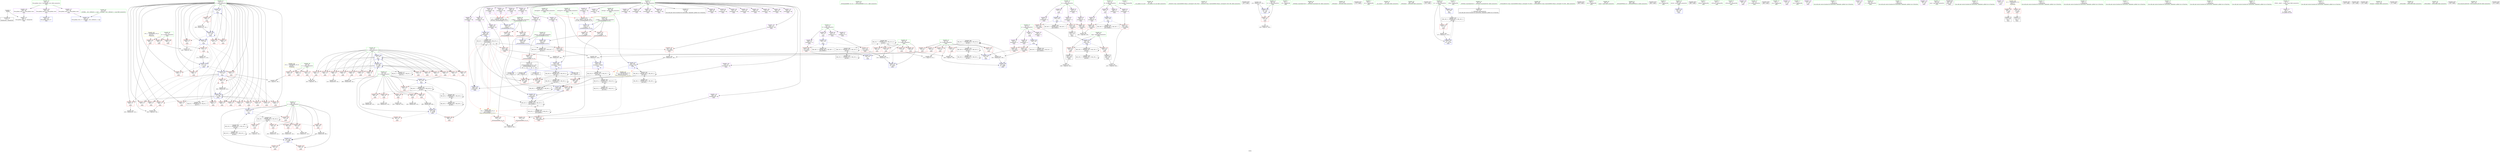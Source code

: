 digraph "SVFG" {
	label="SVFG";

	Node0x558df38ab210 [shape=record,color=grey,label="{NodeID: 0\nNullPtr}"];
	Node0x558df38ab210 -> Node0x558df38baa80[style=solid];
	Node0x558df38ab210 -> Node0x558df38be040[style=solid];
	Node0x558df38f3440 [shape=record,color=yellow,style=double,label="{NodeID: 443\n12V_1 = ENCHI(MR_12V_0)\npts\{80 \}\nFun[main]}"];
	Node0x558df38f3440 -> Node0x558df38c0f70[style=dashed];
	Node0x558df38f3440 -> Node0x558df38c1040[style=dashed];
	Node0x558df38f3440 -> Node0x558df38c1110[style=dashed];
	Node0x558df38ce1d0 [shape=record,color=grey,label="{NodeID: 360\n186 = cmp(184, 185, )\n}"];
	Node0x558df38bc510 [shape=record,color=red,label="{NodeID: 194\n243\<--97\n\<--y\nmain\n}"];
	Node0x558df38bc510 -> Node0x558df38cd8d0[style=solid];
	Node0x558df38b96e0 [shape=record,color=purple,label="{NodeID: 111\n296\<--20\narrayidx67\<--dp\nmain\n}"];
	Node0x558df38b96e0 -> Node0x558df38c71f0[style=solid];
	Node0x558df389adc0 [shape=record,color=green,label="{NodeID: 28\n39\<--43\nllvm.global_ctors\<--llvm.global_ctors_field_insensitive\nGlob }"];
	Node0x558df389adc0 -> Node0x558df38bebf0[style=solid];
	Node0x558df389adc0 -> Node0x558df38becf0[style=solid];
	Node0x558df389adc0 -> Node0x558df38bedf0[style=solid];
	Node0x558df38bdbd0 [shape=record,color=red,label="{NodeID: 222\n428\<--418\n\<--__b.addr\n_ZSt3maxIxERKT_S2_S2_\n}"];
	Node0x558df38bdbd0 -> Node0x558df38c7bb0[style=solid];
	Node0x558df38bf710 [shape=record,color=red,label="{NodeID: 139\n184\<--71\n\<--i\nmain\n}"];
	Node0x558df38bf710 -> Node0x558df38ce1d0[style=solid];
	Node0x558df38ba110 [shape=record,color=green,label="{NodeID: 56\n213\<--214\n_ZSt3maxIxERKT_S2_S2_\<--_ZSt3maxIxERKT_S2_S2__field_insensitive\n}"];
	Node0x558df390f370 [shape=record,color=black,label="{NodeID: 499\n291 = PHI(411, )\n}"];
	Node0x558df390f370 -> Node0x558df38bd210[style=solid];
	Node0x558df38ec400 [shape=record,color=black,label="{NodeID: 416\nMR_6V_2 = PHI(MR_6V_10, MR_6V_1, )\npts\{72 \}\n}"];
	Node0x558df38ec400 -> Node0x558df38c65c0[style=dashed];
	Node0x558df38cb950 [shape=record,color=grey,label="{NodeID: 333\n329 = Binary(327, 328, )\n}"];
	Node0x558df38cb950 -> Node0x558df38c7460[style=solid];
	Node0x558df38c71f0 [shape=record,color=blue,label="{NodeID: 250\n296\<--292\narrayidx67\<--\nmain\n}"];
	Node0x558df38c71f0 -> Node0x558df38e8800[style=dashed];
	Node0x558df38c0dd0 [shape=record,color=red,label="{NodeID: 167\n185\<--77\n\<--m\nmain\n}"];
	Node0x558df38c0dd0 -> Node0x558df38ce1d0[style=solid];
	Node0x558df38bb9b0 [shape=record,color=purple,label="{NodeID: 84\n223\<--11\narrayidx35\<--A\nmain\n}"];
	Node0x558df38bb9b0 -> Node0x558df38bcd30[style=solid];
	Node0x558df38ade10 [shape=record,color=green,label="{NodeID: 1\n7\<--1\n__dso_handle\<--dummyObj\nGlob }"];
	Node0x558df38ce350 [shape=record,color=grey,label="{NodeID: 361\n275 = cmp(273, 274, )\n}"];
	Node0x558df38bc5e0 [shape=record,color=red,label="{NodeID: 195\n258\<--97\n\<--y\nmain\n}"];
	Node0x558df38bc5e0 -> Node0x558df38ccfd0[style=solid];
	Node0x558df38b97b0 [shape=record,color=purple,label="{NodeID: 112\n318\<--20\narrayidx77\<--dp\nmain\n}"];
	Node0x558df389aec0 [shape=record,color=green,label="{NodeID: 29\n44\<--45\n__cxx_global_var_init\<--__cxx_global_var_init_field_insensitive\n}"];
	Node0x558df38bdca0 [shape=record,color=red,label="{NodeID: 223\n423\<--422\n\<--\n_ZSt3maxIxERKT_S2_S2_\n}"];
	Node0x558df38bdca0 -> Node0x558df38ce7d0[style=solid];
	Node0x558df38bf7e0 [shape=record,color=red,label="{NodeID: 140\n194\<--71\n\<--i\nmain\n}"];
	Node0x558df38ba210 [shape=record,color=green,label="{NodeID: 57\n370\<--371\n_ZStlsISt11char_traitsIcEERSt13basic_ostreamIcT_ES5_PKc\<--_ZStlsISt11char_traitsIcEERSt13basic_ostreamIcT_ES5_PKc_field_insensitive\n}"];
	Node0x558df390f470 [shape=record,color=black,label="{NodeID: 500\n167 = PHI()\n}"];
	Node0x558df38ec900 [shape=record,color=black,label="{NodeID: 417\nMR_8V_2 = PHI(MR_8V_3, MR_8V_1, )\npts\{74 \}\n}"];
	Node0x558df38ec900 -> Node0x558df38c69d0[style=dashed];
	Node0x558df38ec900 -> Node0x558df38ec900[style=dashed];
	Node0x558df38cbad0 [shape=record,color=grey,label="{NodeID: 334\n123 = Binary(122, 124, )\n}"];
	Node0x558df38cbad0 -> Node0x558df38be2e0[style=solid];
	Node0x558df38c72c0 [shape=record,color=blue,label="{NodeID: 251\n97\<--299\ny\<--dec68\nmain\n}"];
	Node0x558df38c72c0 -> Node0x558df38bc850[style=dashed];
	Node0x558df38c72c0 -> Node0x558df38bc920[style=dashed];
	Node0x558df38c72c0 -> Node0x558df38e7900[style=dashed];
	Node0x558df38c0ea0 [shape=record,color=red,label="{NodeID: 168\n381\<--77\n\<--m\nmain\n}"];
	Node0x558df38bba80 [shape=record,color=purple,label="{NodeID: 85\n342\<--11\narrayidx89\<--A\nmain\n}"];
	Node0x558df38bba80 -> Node0x558df38bd620[style=solid];
	Node0x558df38b0330 [shape=record,color=green,label="{NodeID: 2\n23\<--1\n.str\<--dummyObj\nGlob }"];
	Node0x558df38ce4d0 [shape=record,color=grey,label="{NodeID: 362\n192 = cmp(190, 191, )\n}"];
	Node0x558df38bc6b0 [shape=record,color=red,label="{NodeID: 196\n284\<--97\n\<--y\nmain\n}"];
	Node0x558df38bc6b0 -> Node0x558df38cbc50[style=solid];
	Node0x558df38b9880 [shape=record,color=purple,label="{NodeID: 113\n320\<--20\narrayidx78\<--dp\nmain\n|{<s0>16}}"];
	Node0x558df38b9880:s0 -> Node0x558df390fdc0[style=solid,color=red];
	Node0x558df389afc0 [shape=record,color=green,label="{NodeID: 30\n48\<--49\n_ZNSt8ios_base4InitC1Ev\<--_ZNSt8ios_base4InitC1Ev_field_insensitive\n}"];
	Node0x558df38bdd70 [shape=record,color=red,label="{NodeID: 224\n425\<--424\n\<--\n_ZSt3maxIxERKT_S2_S2_\n}"];
	Node0x558df38bdd70 -> Node0x558df38ce7d0[style=solid];
	Node0x558df38bf8b0 [shape=record,color=red,label="{NodeID: 141\n202\<--71\n\<--i\nmain\n}"];
	Node0x558df38bf8b0 -> Node0x558df38cd2d0[style=solid];
	Node0x558df38ba310 [shape=record,color=green,label="{NodeID: 58\n377\<--378\n_ZNSolsEi\<--_ZNSolsEi_field_insensitive\n}"];
	Node0x558df390f540 [shape=record,color=black,label="{NodeID: 501\n170 = PHI()\n}"];
	Node0x558df38cbc50 [shape=record,color=grey,label="{NodeID: 335\n285 = Binary(284, 142, )\n}"];
	Node0x558df38c7390 [shape=record,color=blue,label="{NodeID: 252\n93\<--313\nY\<--add74\nmain\n}"];
	Node0x558df38c7390 -> Node0x558df38e6f00[style=dashed];
	Node0x558df38c0f70 [shape=record,color=red,label="{NodeID: 169\n162\<--79\n\<--n\nmain\n}"];
	Node0x558df38c0f70 -> Node0x558df38cd750[style=solid];
	Node0x558df38bbb50 [shape=record,color=purple,label="{NodeID: 86\n135\<--14\n\<--b\nmain\n}"];
	Node0x558df38bbb50 -> Node0x558df38c6350[style=solid];
	Node0x558df388aa60 [shape=record,color=green,label="{NodeID: 3\n25\<--1\n.str.1\<--dummyObj\nGlob }"];
	Node0x558df38ce650 [shape=record,color=grey,label="{NodeID: 363\n200 = cmp(196, 199, )\n}"];
	Node0x558df38bc780 [shape=record,color=red,label="{NodeID: 197\n298\<--97\n\<--y\nmain\n}"];
	Node0x558df38bc780 -> Node0x558df38cc3d0[style=solid];
	Node0x558df38b9950 [shape=record,color=purple,label="{NodeID: 114\n323\<--20\narrayidx81\<--dp\nmain\n}"];
	Node0x558df389b0c0 [shape=record,color=green,label="{NodeID: 31\n54\<--55\n__cxa_atexit\<--__cxa_atexit_field_insensitive\n}"];
	Node0x558df38bde40 [shape=record,color=blue,label="{NodeID: 225\n454\<--40\nllvm.global_ctors_0\<--\nGlob }"];
	Node0x558df38bf980 [shape=record,color=red,label="{NodeID: 142\n207\<--71\n\<--i\nmain\n}"];
	Node0x558df38ba410 [shape=record,color=green,label="{NodeID: 59\n387\<--388\n_ZNSolsEx\<--_ZNSolsEx_field_insensitive\n}"];
	Node0x558df390f610 [shape=record,color=black,label="{NodeID: 502\n376 = PHI()\n}"];
	Node0x558df38ed300 [shape=record,color=black,label="{NodeID: 419\nMR_16V_3 = PHI(MR_16V_4, MR_16V_2, )\npts\{88 \}\n}"];
	Node0x558df38ed300 -> Node0x558df38c12b0[style=dashed];
	Node0x558df38ed300 -> Node0x558df38c7940[style=dashed];
	Node0x558df38cbdd0 [shape=record,color=grey,label="{NodeID: 336\n322 = Binary(321, 142, )\n}"];
	Node0x558df38c7460 [shape=record,color=blue,label="{NodeID: 253\n103\<--329\nref.tmp79\<--add84\nmain\n|{|<s2>16}}"];
	Node0x558df38c7460 -> Node0x558df38bd550[style=dashed];
	Node0x558df38c7460 -> Node0x558df38e8300[style=dashed];
	Node0x558df38c7460:s2 -> Node0x558df38f2ed0[style=dashed,color=red];
	Node0x558df38c1040 [shape=record,color=red,label="{NodeID: 170\n191\<--79\n\<--n\nmain\n}"];
	Node0x558df38c1040 -> Node0x558df38ce4d0[style=solid];
	Node0x558df38bbc20 [shape=record,color=purple,label="{NodeID: 87\n166\<--14\narrayidx11\<--b\nmain\n}"];
	Node0x558df388b770 [shape=record,color=green,label="{NodeID: 4\n27\<--1\nstdin\<--dummyObj\nGlob }"];
	Node0x558df38ce7d0 [shape=record,color=grey,label="{NodeID: 364\n426 = cmp(423, 425, )\n}"];
	Node0x558df38bc850 [shape=record,color=red,label="{NodeID: 198\n302\<--97\n\<--y\nmain\n}"];
	Node0x558df38b9a20 [shape=record,color=purple,label="{NodeID: 115\n326\<--20\narrayidx83\<--dp\nmain\n}"];
	Node0x558df38b9a20 -> Node0x558df38bd480[style=solid];
	Node0x558df389b1c0 [shape=record,color=green,label="{NodeID: 32\n53\<--59\n_ZNSt8ios_base4InitD1Ev\<--_ZNSt8ios_base4InitD1Ev_field_insensitive\n}"];
	Node0x558df389b1c0 -> Node0x558df38bac80[style=solid];
	Node0x558df38bdf40 [shape=record,color=blue,label="{NodeID: 226\n455\<--41\nllvm.global_ctors_1\<--_GLOBAL__sub_I_delta4d_2_1.cpp\nGlob }"];
	Node0x558df38bfa50 [shape=record,color=red,label="{NodeID: 143\n216\<--71\n\<--i\nmain\n}"];
	Node0x558df38ba510 [shape=record,color=green,label="{NodeID: 60\n390\<--391\n_ZSt4endlIcSt11char_traitsIcEERSt13basic_ostreamIT_T0_ES6_\<--_ZSt4endlIcSt11char_traitsIcEERSt13basic_ostreamIT_T0_ES6__field_insensitive\n}"];
	Node0x558df390f6e0 [shape=record,color=black,label="{NodeID: 503\n380 = PHI()\n}"];
	Node0x558df38ed800 [shape=record,color=black,label="{NodeID: 420\nMR_18V_2 = PHI(MR_18V_3, MR_18V_1, )\npts\{90 \}\n}"];
	Node0x558df38ed800 -> Node0x558df38de600[style=dashed];
	Node0x558df38ed800 -> Node0x558df38ed800[style=dashed];
	Node0x558df38cbf50 [shape=record,color=grey,label="{NodeID: 337\n289 = Binary(287, 288, )\n}"];
	Node0x558df38cbf50 -> Node0x558df38c7120[style=solid];
	Node0x558df38c7530 [shape=record,color=blue,label="{NodeID: 254\n336\<--332\narrayidx87\<--\nmain\n}"];
	Node0x558df38c7530 -> Node0x558df38e8800[style=dashed];
	Node0x558df38c1110 [shape=record,color=red,label="{NodeID: 171\n383\<--79\n\<--n\nmain\n}"];
	Node0x558df38bbcf0 [shape=record,color=purple,label="{NodeID: 88\n236\<--14\narrayidx37\<--b\nmain\n}"];
	Node0x558df38bbcf0 -> Node0x558df38bced0[style=solid];
	Node0x558df388b800 [shape=record,color=green,label="{NodeID: 5\n28\<--1\n.str.2\<--dummyObj\nGlob }"];
	Node0x558df38bc920 [shape=record,color=red,label="{NodeID: 199\n309\<--97\n\<--y\nmain\n}"];
	Node0x558df38be3d0 [shape=record,color=purple,label="{NodeID: 116\n334\<--20\narrayidx86\<--dp\nmain\n}"];
	Node0x558df389b2c0 [shape=record,color=green,label="{NodeID: 33\n66\<--67\nmain\<--main_field_insensitive\n}"];
	Node0x558df38be040 [shape=record,color=blue, style = dotted,label="{NodeID: 227\n456\<--3\nllvm.global_ctors_2\<--dummyVal\nGlob }"];
	Node0x558df38bfb20 [shape=record,color=red,label="{NodeID: 144\n222\<--71\n\<--i\nmain\n}"];
	Node0x558df38ba610 [shape=record,color=green,label="{NodeID: 61\n392\<--393\n_ZNSolsEPFRSoS_E\<--_ZNSolsEPFRSoS_E_field_insensitive\n}"];
	Node0x558df390f7b0 [shape=record,color=black,label="{NodeID: 504\n386 = PHI()\n}"];
	Node0x558df38edd00 [shape=record,color=black,label="{NodeID: 421\nMR_20V_2 = PHI(MR_20V_3, MR_20V_1, )\npts\{92 \}\n}"];
	Node0x558df38edd00 -> Node0x558df38deb00[style=dashed];
	Node0x558df38edd00 -> Node0x558df38edd00[style=dashed];
	Node0x558df38cc0d0 [shape=record,color=grey,label="{NodeID: 338\n313 = Binary(312, 311, )\n}"];
	Node0x558df38cc0d0 -> Node0x558df38c7390[style=solid];
	Node0x558df38c7600 [shape=record,color=blue,label="{NodeID: 255\n95\<--339\nx\<--dec88\nmain\n}"];
	Node0x558df38c7600 -> Node0x558df38c2150[style=dashed];
	Node0x558df38c7600 -> Node0x558df38bc370[style=dashed];
	Node0x558df38c7600 -> Node0x558df38e7400[style=dashed];
	Node0x558df38c11e0 [shape=record,color=red,label="{NodeID: 172\n122\<--85\n\<--tc\nmain\n}"];
	Node0x558df38c11e0 -> Node0x558df38cbad0[style=solid];
	Node0x558df38c11e0 -> Node0x558df38cdbd0[style=solid];
	Node0x558df38bbdc0 [shape=record,color=purple,label="{NodeID: 89\n310\<--14\narrayidx73\<--b\nmain\n}"];
	Node0x558df38bbdc0 -> Node0x558df38bd3b0[style=solid];
	Node0x558df3886820 [shape=record,color=green,label="{NodeID: 6\n30\<--1\n.str.3\<--dummyObj\nGlob }"];
	Node0x558df38bc9f0 [shape=record,color=red,label="{NodeID: 200\n324\<--97\n\<--y\nmain\n}"];
	Node0x558df38bc9f0 -> Node0x558df38cc250[style=solid];
	Node0x558df38be4a0 [shape=record,color=purple,label="{NodeID: 117\n336\<--20\narrayidx87\<--dp\nmain\n}"];
	Node0x558df38be4a0 -> Node0x558df38c7530[style=solid];
	Node0x558df389b3c0 [shape=record,color=green,label="{NodeID: 34\n69\<--70\nretval\<--retval_field_insensitive\nmain\n}"];
	Node0x558df389b3c0 -> Node0x558df38be140[style=solid];
	Node0x558df38be140 [shape=record,color=blue,label="{NodeID: 228\n69\<--106\nretval\<--\nmain\n}"];
	Node0x558df38bfbf0 [shape=record,color=red,label="{NodeID: 145\n227\<--71\n\<--i\nmain\n}"];
	Node0x558df38bfbf0 -> Node0x558df38c6c40[style=solid];
	Node0x558df38ba710 [shape=record,color=green,label="{NodeID: 62\n414\<--415\nretval\<--retval_field_insensitive\n_ZSt3maxIxERKT_S2_S2_\n}"];
	Node0x558df38ba710 -> Node0x558df38bd890[style=solid];
	Node0x558df38ba710 -> Node0x558df38c7bb0[style=solid];
	Node0x558df38ba710 -> Node0x558df38c7c80[style=solid];
	Node0x558df390f8e0 [shape=record,color=black,label="{NodeID: 505\n389 = PHI()\n}"];
	Node0x558df38ee200 [shape=record,color=black,label="{NodeID: 422\nMR_22V_2 = PHI(MR_22V_3, MR_22V_1, )\npts\{94 \}\n}"];
	Node0x558df38ee200 -> Node0x558df38df000[style=dashed];
	Node0x558df38ee200 -> Node0x558df38ee200[style=dashed];
	Node0x558df38cc250 [shape=record,color=grey,label="{NodeID: 339\n325 = Binary(324, 142, )\n}"];
	Node0x558df38c76d0 [shape=record,color=blue,label="{NodeID: 256\n91\<--352\nX\<--add94\nmain\n}"];
	Node0x558df38c76d0 -> Node0x558df38e6a00[style=dashed];
	Node0x558df38c12b0 [shape=record,color=red,label="{NodeID: 173\n372\<--87\n\<--cn\nmain\n}"];
	Node0x558df38c12b0 -> Node0x558df38cd150[style=solid];
	Node0x558df38bbe90 [shape=record,color=purple,label="{NodeID: 90\n132\<--17\n\<--B\nmain\n}"];
	Node0x558df38bbe90 -> Node0x558df38c6280[style=solid];
	Node0x558df38868b0 [shape=record,color=green,label="{NodeID: 7\n32\<--1\nstdout\<--dummyObj\nGlob }"];
	Node0x558df38bcac0 [shape=record,color=red,label="{NodeID: 201\n196\<--195\n\<--arrayidx24\nmain\n}"];
	Node0x558df38bcac0 -> Node0x558df38ce650[style=solid];
	Node0x558df38be570 [shape=record,color=purple,label="{NodeID: 118\n382\<--20\narrayidx108\<--dp\nmain\n}"];
	Node0x558df389b490 [shape=record,color=green,label="{NodeID: 35\n71\<--72\ni\<--i_field_insensitive\nmain\n}"];
	Node0x558df389b490 -> Node0x558df38bf090[style=solid];
	Node0x558df389b490 -> Node0x558df38bf160[style=solid];
	Node0x558df389b490 -> Node0x558df38bf230[style=solid];
	Node0x558df389b490 -> Node0x558df38bf300[style=solid];
	Node0x558df389b490 -> Node0x558df38bf3d0[style=solid];
	Node0x558df389b490 -> Node0x558df38bf4a0[style=solid];
	Node0x558df389b490 -> Node0x558df38bf570[style=solid];
	Node0x558df389b490 -> Node0x558df38bf640[style=solid];
	Node0x558df389b490 -> Node0x558df38bf710[style=solid];
	Node0x558df389b490 -> Node0x558df38bf7e0[style=solid];
	Node0x558df389b490 -> Node0x558df38bf8b0[style=solid];
	Node0x558df389b490 -> Node0x558df38bf980[style=solid];
	Node0x558df389b490 -> Node0x558df38bfa50[style=solid];
	Node0x558df389b490 -> Node0x558df38bfb20[style=solid];
	Node0x558df389b490 -> Node0x558df38bfbf0[style=solid];
	Node0x558df389b490 -> Node0x558df38bfcc0[style=solid];
	Node0x558df389b490 -> Node0x558df38bfd90[style=solid];
	Node0x558df389b490 -> Node0x558df38bfe60[style=solid];
	Node0x558df389b490 -> Node0x558df38bff30[style=solid];
	Node0x558df389b490 -> Node0x558df38c0000[style=solid];
	Node0x558df389b490 -> Node0x558df38c00d0[style=solid];
	Node0x558df389b490 -> Node0x558df38c01a0[style=solid];
	Node0x558df389b490 -> Node0x558df38c65c0[style=solid];
	Node0x558df389b490 -> Node0x558df38c6690[style=solid];
	Node0x558df389b490 -> Node0x558df38c6760[style=solid];
	Node0x558df389b490 -> Node0x558df38c6830[style=solid];
	Node0x558df389b490 -> Node0x558df38c6900[style=solid];
	Node0x558df389b490 -> Node0x558df38c7870[style=solid];
	Node0x558df38be210 [shape=record,color=blue,label="{NodeID: 229\n87\<--106\ncn\<--\nmain\n}"];
	Node0x558df38be210 -> Node0x558df38ed300[style=dashed];
	Node0x558df38bfcc0 [shape=record,color=red,label="{NodeID: 146\n251\<--71\n\<--i\nmain\n}"];
	Node0x558df38ba7e0 [shape=record,color=green,label="{NodeID: 63\n416\<--417\n__a.addr\<--__a.addr_field_insensitive\n_ZSt3maxIxERKT_S2_S2_\n}"];
	Node0x558df38ba7e0 -> Node0x558df38bd960[style=solid];
	Node0x558df38ba7e0 -> Node0x558df38bda30[style=solid];
	Node0x558df38ba7e0 -> Node0x558df38c7a10[style=solid];
	Node0x558df390f9b0 [shape=record,color=black,label="{NodeID: 506\n265 = PHI(411, )\n}"];
	Node0x558df390f9b0 -> Node0x558df38bd070[style=solid];
	Node0x558df38ee700 [shape=record,color=black,label="{NodeID: 423\nMR_24V_2 = PHI(MR_24V_3, MR_24V_1, )\npts\{96 \}\n}"];
	Node0x558df38ee700 -> Node0x558df38df500[style=dashed];
	Node0x558df38ee700 -> Node0x558df38ee700[style=dashed];
	Node0x558df38cc3d0 [shape=record,color=grey,label="{NodeID: 340\n299 = Binary(298, 300, )\n}"];
	Node0x558df38cc3d0 -> Node0x558df38c72c0[style=solid];
	Node0x558df38c77a0 [shape=record,color=blue,label="{NodeID: 257\n73\<--360\nj\<--inc99\nmain\n}"];
	Node0x558df38c77a0 -> Node0x558df38c0270[style=dashed];
	Node0x558df38c77a0 -> Node0x558df38c0340[style=dashed];
	Node0x558df38c77a0 -> Node0x558df38c0410[style=dashed];
	Node0x558df38c77a0 -> Node0x558df38c04e0[style=dashed];
	Node0x558df38c77a0 -> Node0x558df38c05b0[style=dashed];
	Node0x558df38c77a0 -> Node0x558df38c0680[style=dashed];
	Node0x558df38c77a0 -> Node0x558df38c0750[style=dashed];
	Node0x558df38c77a0 -> Node0x558df38c0820[style=dashed];
	Node0x558df38c77a0 -> Node0x558df38c08f0[style=dashed];
	Node0x558df38c77a0 -> Node0x558df38c09c0[style=dashed];
	Node0x558df38c77a0 -> Node0x558df38c0a90[style=dashed];
	Node0x558df38c77a0 -> Node0x558df38c0b60[style=dashed];
	Node0x558df38c77a0 -> Node0x558df38c0c30[style=dashed];
	Node0x558df38c77a0 -> Node0x558df38c69d0[style=dashed];
	Node0x558df38c77a0 -> Node0x558df38c77a0[style=dashed];
	Node0x558df38c77a0 -> Node0x558df38ec900[style=dashed];
	Node0x558df38c1380 [shape=record,color=red,label="{NodeID: 174\n305\<--89\n\<--tmp\nmain\n}"];
	Node0x558df38c1380 -> Node0x558df38bb0c0[style=solid];
	Node0x558df38bbf60 [shape=record,color=purple,label="{NodeID: 91\n169\<--17\narrayidx13\<--B\nmain\n}"];
	Node0x558df3886940 [shape=record,color=green,label="{NodeID: 8\n33\<--1\n_ZSt3cin\<--dummyObj\nGlob }"];
	Node0x558df38bcb90 [shape=record,color=red,label="{NodeID: 202\n199\<--198\n\<--arrayidx25\nmain\n}"];
	Node0x558df38bcb90 -> Node0x558df38ce650[style=solid];
	Node0x558df38be640 [shape=record,color=purple,label="{NodeID: 119\n384\<--20\narrayidx109\<--dp\nmain\n}"];
	Node0x558df38be640 -> Node0x558df38bd7c0[style=solid];
	Node0x558df389b560 [shape=record,color=green,label="{NodeID: 36\n73\<--74\nj\<--j_field_insensitive\nmain\n}"];
	Node0x558df389b560 -> Node0x558df38c0270[style=solid];
	Node0x558df389b560 -> Node0x558df38c0340[style=solid];
	Node0x558df389b560 -> Node0x558df38c0410[style=solid];
	Node0x558df389b560 -> Node0x558df38c04e0[style=solid];
	Node0x558df389b560 -> Node0x558df38c05b0[style=solid];
	Node0x558df389b560 -> Node0x558df38c0680[style=solid];
	Node0x558df389b560 -> Node0x558df38c0750[style=solid];
	Node0x558df389b560 -> Node0x558df38c0820[style=solid];
	Node0x558df389b560 -> Node0x558df38c08f0[style=solid];
	Node0x558df389b560 -> Node0x558df38c09c0[style=solid];
	Node0x558df389b560 -> Node0x558df38c0a90[style=solid];
	Node0x558df389b560 -> Node0x558df38c0b60[style=solid];
	Node0x558df389b560 -> Node0x558df38c0c30[style=solid];
	Node0x558df389b560 -> Node0x558df38c69d0[style=solid];
	Node0x558df389b560 -> Node0x558df38c77a0[style=solid];
	Node0x558df38be2e0 [shape=record,color=blue,label="{NodeID: 230\n85\<--123\ntc\<--dec\nmain\n}"];
	Node0x558df38be2e0 -> Node0x558df38c11e0[style=dashed];
	Node0x558df38be2e0 -> Node0x558df38be2e0[style=dashed];
	Node0x558df38bfd90 [shape=record,color=red,label="{NodeID: 147\n267\<--71\n\<--i\nmain\n}"];
	Node0x558df38ba8b0 [shape=record,color=green,label="{NodeID: 64\n418\<--419\n__b.addr\<--__b.addr_field_insensitive\n_ZSt3maxIxERKT_S2_S2_\n}"];
	Node0x558df38ba8b0 -> Node0x558df38bdb00[style=solid];
	Node0x558df38ba8b0 -> Node0x558df38bdbd0[style=solid];
	Node0x558df38ba8b0 -> Node0x558df38c7ae0[style=solid];
	Node0x558df390fbb0 [shape=record,color=black,label="{NodeID: 507\n331 = PHI(411, )\n}"];
	Node0x558df390fbb0 -> Node0x558df38bd550[style=solid];
	Node0x558df38eec00 [shape=record,color=black,label="{NodeID: 424\nMR_26V_2 = PHI(MR_26V_3, MR_26V_1, )\npts\{98 \}\n}"];
	Node0x558df38eec00 -> Node0x558df38dfa00[style=dashed];
	Node0x558df38eec00 -> Node0x558df38eec00[style=dashed];
	Node0x558df38cc550 [shape=record,color=grey,label="{NodeID: 341\n352 = Binary(351, 350, )\n}"];
	Node0x558df38cc550 -> Node0x558df38c76d0[style=solid];
	Node0x558df38c7870 [shape=record,color=blue,label="{NodeID: 258\n71\<--365\ni\<--inc102\nmain\n}"];
	Node0x558df38c7870 -> Node0x558df38bf710[style=dashed];
	Node0x558df38c7870 -> Node0x558df38bf7e0[style=dashed];
	Node0x558df38c7870 -> Node0x558df38bf8b0[style=dashed];
	Node0x558df38c7870 -> Node0x558df38bf980[style=dashed];
	Node0x558df38c7870 -> Node0x558df38bfa50[style=dashed];
	Node0x558df38c7870 -> Node0x558df38bfb20[style=dashed];
	Node0x558df38c7870 -> Node0x558df38bfbf0[style=dashed];
	Node0x558df38c7870 -> Node0x558df38bfcc0[style=dashed];
	Node0x558df38c7870 -> Node0x558df38bfd90[style=dashed];
	Node0x558df38c7870 -> Node0x558df38bfe60[style=dashed];
	Node0x558df38c7870 -> Node0x558df38bff30[style=dashed];
	Node0x558df38c7870 -> Node0x558df38c0000[style=dashed];
	Node0x558df38c7870 -> Node0x558df38c00d0[style=dashed];
	Node0x558df38c7870 -> Node0x558df38c01a0[style=dashed];
	Node0x558df38c7870 -> Node0x558df38c7870[style=dashed];
	Node0x558df38c7870 -> Node0x558df38ec400[style=dashed];
	Node0x558df38c1450 [shape=record,color=red,label="{NodeID: 175\n344\<--89\n\<--tmp\nmain\n}"];
	Node0x558df38c1450 -> Node0x558df38bb190[style=solid];
	Node0x558df38bc030 [shape=record,color=purple,label="{NodeID: 92\n198\<--17\narrayidx25\<--B\nmain\n}"];
	Node0x558df38bc030 -> Node0x558df38bcb90[style=solid];
	Node0x558df38865e0 [shape=record,color=green,label="{NodeID: 9\n34\<--1\n_ZSt4cout\<--dummyObj\nGlob }"];
	Node0x558df38bcc60 [shape=record,color=red,label="{NodeID: 203\n215\<--212\n\<--call32\nmain\n}"];
	Node0x558df38bcc60 -> Node0x558df38c6aa0[style=solid];
	Node0x558df38be710 [shape=record,color=purple,label="{NodeID: 120\n109\<--23\n\<--.str\nmain\n}"];
	Node0x558df389b630 [shape=record,color=green,label="{NodeID: 37\n75\<--76\nk\<--k_field_insensitive\nmain\n}"];
	Node0x558df38c6280 [shape=record,color=blue,label="{NodeID: 231\n132\<--134\n\<--\nmain\n}"];
	Node0x558df38c6280 -> Node0x558df38bcb90[style=dashed];
	Node0x558df38c6280 -> Node0x558df38bd2e0[style=dashed];
	Node0x558df38c6280 -> Node0x558df38f1710[style=dashed];
	Node0x558df38bfe60 [shape=record,color=red,label="{NodeID: 148\n277\<--71\n\<--i\nmain\n}"];
	Node0x558df38ba980 [shape=record,color=green,label="{NodeID: 65\n41\<--450\n_GLOBAL__sub_I_delta4d_2_1.cpp\<--_GLOBAL__sub_I_delta4d_2_1.cpp_field_insensitive\n}"];
	Node0x558df38ba980 -> Node0x558df38bdf40[style=solid];
	Node0x558df390fcf0 [shape=record,color=black,label="{NodeID: 508\n369 = PHI()\n}"];
	Node0x558df38ddd00 [shape=record,color=black,label="{NodeID: 425\nMR_28V_2 = PHI(MR_28V_3, MR_28V_1, )\npts\{100 \}\n}"];
	Node0x558df38ddd00 -> Node0x558df38dff00[style=dashed];
	Node0x558df38ddd00 -> Node0x558df38ddd00[style=dashed];
	Node0x558df38cc6d0 [shape=record,color=grey,label="{NodeID: 342\n339 = Binary(338, 300, )\n}"];
	Node0x558df38cc6d0 -> Node0x558df38c7600[style=solid];
	Node0x558df38c7940 [shape=record,color=blue,label="{NodeID: 259\n87\<--373\ncn\<--inc105\nmain\n}"];
	Node0x558df38c7940 -> Node0x558df38ed300[style=dashed];
	Node0x558df38c1520 [shape=record,color=red,label="{NodeID: 176\n247\<--91\n\<--X\nmain\n}"];
	Node0x558df38c1520 -> Node0x558df38cded0[style=solid];
	Node0x558df38bc100 [shape=record,color=purple,label="{NodeID: 93\n303\<--17\narrayidx69\<--B\nmain\n}"];
	Node0x558df38bc100 -> Node0x558df38bd2e0[style=solid];
	Node0x558df3886670 [shape=record,color=green,label="{NodeID: 10\n35\<--1\n.str.4\<--dummyObj\nGlob }"];
	Node0x558df38bcd30 [shape=record,color=red,label="{NodeID: 204\n224\<--223\n\<--arrayidx35\nmain\n}"];
	Node0x558df38bcd30 -> Node0x558df38baff0[style=solid];
	Node0x558df38be7e0 [shape=record,color=purple,label="{NodeID: 121\n110\<--25\n\<--.str.1\nmain\n}"];
	Node0x558df389b700 [shape=record,color=green,label="{NodeID: 38\n77\<--78\nm\<--m_field_insensitive\nmain\n}"];
	Node0x558df389b700 -> Node0x558df38c0d00[style=solid];
	Node0x558df389b700 -> Node0x558df38c0dd0[style=solid];
	Node0x558df389b700 -> Node0x558df38c0ea0[style=solid];
	Node0x558df38e6a00 [shape=record,color=black,label="{NodeID: 398\nMR_20V_7 = PHI(MR_20V_6, MR_20V_8, )\npts\{92 \}\n}"];
	Node0x558df38e6a00 -> Node0x558df38c1520[style=dashed];
	Node0x558df38e6a00 -> Node0x558df38c15f0[style=dashed];
	Node0x558df38e6a00 -> Node0x558df38c16c0[style=dashed];
	Node0x558df38e6a00 -> Node0x558df38c1790[style=dashed];
	Node0x558df38e6a00 -> Node0x558df38c1860[style=dashed];
	Node0x558df38e6a00 -> Node0x558df38c76d0[style=dashed];
	Node0x558df38e6a00 -> Node0x558df38deb00[style=dashed];
	Node0x558df38e6a00 -> Node0x558df38e6a00[style=dashed];
	Node0x558df38c6350 [shape=record,color=blue,label="{NodeID: 232\n135\<--134\n\<--\nmain\n}"];
	Node0x558df38c6350 -> Node0x558df38bced0[style=dashed];
	Node0x558df38c6350 -> Node0x558df38bd3b0[style=dashed];
	Node0x558df38c6350 -> Node0x558df38f1210[style=dashed];
	Node0x558df38bff30 [shape=record,color=red,label="{NodeID: 149\n293\<--71\n\<--i\nmain\n}"];
	Node0x558df38baa80 [shape=record,color=black,label="{NodeID: 66\n2\<--3\ndummyVal\<--dummyVal\n}"];
	Node0x558df390fdc0 [shape=record,color=black,label="{NodeID: 509\n412 = PHI(206, 254, 280, 320, )\n0th arg _ZSt3maxIxERKT_S2_S2_ }"];
	Node0x558df390fdc0 -> Node0x558df38c7a10[style=solid];
	Node0x558df38de200 [shape=record,color=black,label="{NodeID: 426\nMR_30V_2 = PHI(MR_30V_3, MR_30V_1, )\npts\{102 \}\n}"];
	Node0x558df38de200 -> Node0x558df38c2630[style=dashed];
	Node0x558df38de200 -> Node0x558df38de200[style=dashed];
	Node0x558df38cc850 [shape=record,color=grey,label="{NodeID: 343\n256 = Binary(255, 142, )\n}"];
	Node0x558df38c7a10 [shape=record,color=blue,label="{NodeID: 260\n416\<--412\n__a.addr\<--__a\n_ZSt3maxIxERKT_S2_S2_\n}"];
	Node0x558df38c7a10 -> Node0x558df38bd960[style=dashed];
	Node0x558df38c7a10 -> Node0x558df38bda30[style=dashed];
	Node0x558df38c15f0 [shape=record,color=red,label="{NodeID: 177\n262\<--91\n\<--X\nmain\n}"];
	Node0x558df38c15f0 -> Node0x558df38ccb50[style=solid];
	Node0x558df38bc1d0 [shape=record,color=purple,label="{NodeID: 94\n204\<--20\narrayidx27\<--dp\nmain\n}"];
	Node0x558df3886700 [shape=record,color=green,label="{NodeID: 11\n37\<--1\n.str.5\<--dummyObj\nGlob }"];
	Node0x558df38bce00 [shape=record,color=red,label="{NodeID: 205\n233\<--232\n\<--arrayidx36\nmain\n}"];
	Node0x558df38bce00 -> Node0x558df38c6de0[style=solid];
	Node0x558df38be8b0 [shape=record,color=purple,label="{NodeID: 122\n115\<--28\n\<--.str.2\nmain\n}"];
	Node0x558df389b7d0 [shape=record,color=green,label="{NodeID: 39\n79\<--80\nn\<--n_field_insensitive\nmain\n}"];
	Node0x558df389b7d0 -> Node0x558df38c0f70[style=solid];
	Node0x558df389b7d0 -> Node0x558df38c1040[style=solid];
	Node0x558df389b7d0 -> Node0x558df38c1110[style=solid];
	Node0x558df38e6f00 [shape=record,color=black,label="{NodeID: 399\nMR_22V_7 = PHI(MR_22V_6, MR_22V_10, )\npts\{94 \}\n}"];
	Node0x558df38e6f00 -> Node0x558df38c1930[style=dashed];
	Node0x558df38e6f00 -> Node0x558df38c1a00[style=dashed];
	Node0x558df38e6f00 -> Node0x558df38c1ad0[style=dashed];
	Node0x558df38e6f00 -> Node0x558df38c1ba0[style=dashed];
	Node0x558df38e6f00 -> Node0x558df38c7390[style=dashed];
	Node0x558df38e6f00 -> Node0x558df38df000[style=dashed];
	Node0x558df38e6f00 -> Node0x558df38e6f00[style=dashed];
	Node0x558df38c6420 [shape=record,color=blue,label="{NodeID: 233\n137\<--134\n\<--\nmain\n}"];
	Node0x558df38c6420 -> Node0x558df38bcac0[style=dashed];
	Node0x558df38c6420 -> Node0x558df38bcd30[style=dashed];
	Node0x558df38c6420 -> Node0x558df38bd620[style=dashed];
	Node0x558df38c6420 -> Node0x558df38f0d40[style=dashed];
	Node0x558df38c0000 [shape=record,color=red,label="{NodeID: 150\n317\<--71\n\<--i\nmain\n}"];
	Node0x558df38bab80 [shape=record,color=black,label="{NodeID: 67\n21\<--20\n\<--dp\nCan only get source location for instruction, argument, global var or function.}"];
	Node0x558df39101a0 [shape=record,color=black,label="{NodeID: 510\n413 = PHI(211, 99, 101, 103, )\n1st arg _ZSt3maxIxERKT_S2_S2_ }"];
	Node0x558df39101a0 -> Node0x558df38c7ae0[style=solid];
	Node0x558df38de2f0 [shape=record,color=black,label="{NodeID: 427\nMR_32V_2 = PHI(MR_32V_3, MR_32V_1, )\npts\{104 \}\n}"];
	Node0x558df38de2f0 -> Node0x558df38c2b30[style=dashed];
	Node0x558df38de2f0 -> Node0x558df38de2f0[style=dashed];
	Node0x558df38cc9d0 [shape=record,color=grey,label="{NodeID: 344\n365 = Binary(364, 142, )\n}"];
	Node0x558df38cc9d0 -> Node0x558df38c7870[style=solid];
	Node0x558df38c7ae0 [shape=record,color=blue,label="{NodeID: 261\n418\<--413\n__b.addr\<--__b\n_ZSt3maxIxERKT_S2_S2_\n}"];
	Node0x558df38c7ae0 -> Node0x558df38bdb00[style=dashed];
	Node0x558df38c7ae0 -> Node0x558df38bdbd0[style=dashed];
	Node0x558df38c16c0 [shape=record,color=red,label="{NodeID: 178\n273\<--91\n\<--X\nmain\n}"];
	Node0x558df38c16c0 -> Node0x558df38ce350[style=solid];
	Node0x558df38bc2a0 [shape=record,color=purple,label="{NodeID: 95\n206\<--20\narrayidx28\<--dp\nmain\n|{<s0>13}}"];
	Node0x558df38bc2a0:s0 -> Node0x558df390fdc0[style=solid,color=red];
	Node0x558df38862e0 [shape=record,color=green,label="{NodeID: 12\n40\<--1\n\<--dummyObj\nCan only get source location for instruction, argument, global var or function.}"];
	Node0x558df38bced0 [shape=record,color=red,label="{NodeID: 206\n237\<--236\n\<--arrayidx37\nmain\n}"];
	Node0x558df38bced0 -> Node0x558df38c6eb0[style=solid];
	Node0x558df38be980 [shape=record,color=purple,label="{NodeID: 123\n116\<--30\n\<--.str.3\nmain\n}"];
	Node0x558df389b8a0 [shape=record,color=green,label="{NodeID: 40\n81\<--82\nv\<--v_field_insensitive\nmain\n}"];
	Node0x558df38e7400 [shape=record,color=black,label="{NodeID: 400\nMR_24V_7 = PHI(MR_24V_6, MR_24V_8, )\npts\{96 \}\n}"];
	Node0x558df38e7400 -> Node0x558df38c1d40[style=dashed];
	Node0x558df38e7400 -> Node0x558df38c1e10[style=dashed];
	Node0x558df38e7400 -> Node0x558df38c1ee0[style=dashed];
	Node0x558df38e7400 -> Node0x558df38c1fb0[style=dashed];
	Node0x558df38e7400 -> Node0x558df38c2080[style=dashed];
	Node0x558df38e7400 -> Node0x558df38c7600[style=dashed];
	Node0x558df38e7400 -> Node0x558df38df500[style=dashed];
	Node0x558df38e7400 -> Node0x558df38e7400[style=dashed];
	Node0x558df38c64f0 [shape=record,color=blue,label="{NodeID: 234\n139\<--134\n\<--\nmain\n}"];
	Node0x558df38c64f0 -> Node0x558df38bce00[style=dashed];
	Node0x558df38c64f0 -> Node0x558df38bd6f0[style=dashed];
	Node0x558df38c64f0 -> Node0x558df38de3e0[style=dashed];
	Node0x558df38c00d0 [shape=record,color=red,label="{NodeID: 151\n333\<--71\n\<--i\nmain\n}"];
	Node0x558df38bac80 [shape=record,color=black,label="{NodeID: 68\n52\<--53\n\<--_ZNSt8ios_base4InitD1Ev\nCan only get source location for instruction, argument, global var or function.}"];
	Node0x558df38de3e0 [shape=record,color=black,label="{NodeID: 428\nMR_34V_2 = PHI(MR_34V_3, MR_34V_1, )\npts\{100000 \}\n}"];
	Node0x558df38de3e0 -> Node0x558df38c64f0[style=dashed];
	Node0x558df38ccb50 [shape=record,color=grey,label="{NodeID: 345\n263 = Binary(261, 262, )\n}"];
	Node0x558df38ccb50 -> Node0x558df38c6f80[style=solid];
	Node0x558df38c7bb0 [shape=record,color=blue,label="{NodeID: 262\n414\<--428\nretval\<--\n_ZSt3maxIxERKT_S2_S2_\n}"];
	Node0x558df38c7bb0 -> Node0x558df38ebf00[style=dashed];
	Node0x558df38c1790 [shape=record,color=red,label="{NodeID: 179\n328\<--91\n\<--X\nmain\n}"];
	Node0x558df38c1790 -> Node0x558df38cb950[style=solid];
	Node0x558df38b8ab0 [shape=record,color=purple,label="{NodeID: 96\n208\<--20\narrayidx29\<--dp\nmain\n}"];
	Node0x558df38863b0 [shape=record,color=green,label="{NodeID: 13\n106\<--1\n\<--dummyObj\nCan only get source location for instruction, argument, global var or function.}"];
	Node0x558df38bcfa0 [shape=record,color=red,label="{NodeID: 207\n261\<--260\n\<--arrayidx50\nmain\n}"];
	Node0x558df38bcfa0 -> Node0x558df38ccb50[style=solid];
	Node0x558df38bea50 [shape=record,color=purple,label="{NodeID: 124\n368\<--35\n\<--.str.4\nmain\n}"];
	Node0x558df389b970 [shape=record,color=green,label="{NodeID: 41\n83\<--84\nsum\<--sum_field_insensitive\nmain\n}"];
	Node0x558df38e7900 [shape=record,color=black,label="{NodeID: 401\nMR_26V_7 = PHI(MR_26V_6, MR_26V_9, )\npts\{98 \}\n}"];
	Node0x558df38e7900 -> Node0x558df38bc510[style=dashed];
	Node0x558df38e7900 -> Node0x558df38bc5e0[style=dashed];
	Node0x558df38e7900 -> Node0x558df38bc6b0[style=dashed];
	Node0x558df38e7900 -> Node0x558df38bc780[style=dashed];
	Node0x558df38e7900 -> Node0x558df38bc9f0[style=dashed];
	Node0x558df38e7900 -> Node0x558df38c72c0[style=dashed];
	Node0x558df38e7900 -> Node0x558df38dfa00[style=dashed];
	Node0x558df38e7900 -> Node0x558df38e7900[style=dashed];
	Node0x558df38c65c0 [shape=record,color=blue,label="{NodeID: 235\n71\<--142\ni\<--\nmain\n}"];
	Node0x558df38c65c0 -> Node0x558df38bf090[style=dashed];
	Node0x558df38c65c0 -> Node0x558df38bf160[style=dashed];
	Node0x558df38c65c0 -> Node0x558df38bf230[style=dashed];
	Node0x558df38c65c0 -> Node0x558df38bf300[style=dashed];
	Node0x558df38c65c0 -> Node0x558df38c6690[style=dashed];
	Node0x558df38c65c0 -> Node0x558df38c6760[style=dashed];
	Node0x558df38c01a0 [shape=record,color=red,label="{NodeID: 152\n364\<--71\n\<--i\nmain\n}"];
	Node0x558df38c01a0 -> Node0x558df38cc9d0[style=solid];
	Node0x558df38bad80 [shape=record,color=black,label="{NodeID: 69\n68\<--106\nmain_ret\<--\nmain\n}"];
	Node0x558df38f0d40 [shape=record,color=black,label="{NodeID: 429\nMR_36V_2 = PHI(MR_36V_3, MR_36V_1, )\npts\{130000 \}\n}"];
	Node0x558df38f0d40 -> Node0x558df38c6420[style=dashed];
	Node0x558df38cccd0 [shape=record,color=grey,label="{NodeID: 346\n360 = Binary(359, 142, )\n}"];
	Node0x558df38cccd0 -> Node0x558df38c77a0[style=solid];
	Node0x558df38c7c80 [shape=record,color=blue,label="{NodeID: 263\n414\<--431\nretval\<--\n_ZSt3maxIxERKT_S2_S2_\n}"];
	Node0x558df38c7c80 -> Node0x558df38ebf00[style=dashed];
	Node0x558df38c1860 [shape=record,color=red,label="{NodeID: 180\n351\<--91\n\<--X\nmain\n}"];
	Node0x558df38c1860 -> Node0x558df38cc550[style=solid];
	Node0x558df38b8b80 [shape=record,color=purple,label="{NodeID: 97\n211\<--20\narrayidx31\<--dp\nmain\n|{<s0>13}}"];
	Node0x558df38b8b80:s0 -> Node0x558df39101a0[style=solid,color=red];
	Node0x558df3886480 [shape=record,color=green,label="{NodeID: 14\n124\<--1\n\<--dummyObj\nCan only get source location for instruction, argument, global var or function.}"];
	Node0x558df38bd070 [shape=record,color=red,label="{NodeID: 208\n266\<--265\n\<--call51\nmain\n}"];
	Node0x558df38bd070 -> Node0x558df38c7050[style=solid];
	Node0x558df38beb20 [shape=record,color=purple,label="{NodeID: 125\n379\<--37\n\<--.str.5\nmain\n}"];
	Node0x558df389ba40 [shape=record,color=green,label="{NodeID: 42\n85\<--86\ntc\<--tc_field_insensitive\nmain\n}"];
	Node0x558df389ba40 -> Node0x558df38c11e0[style=solid];
	Node0x558df389ba40 -> Node0x558df38be2e0[style=solid];
	Node0x558df38e7e00 [shape=record,color=black,label="{NodeID: 402\nMR_30V_6 = PHI(MR_30V_4, MR_30V_8, )\npts\{102 \}\n}"];
	Node0x558df38e7e00 -> Node0x558df38bd070[style=dashed];
	Node0x558df38e7e00 -> Node0x558df38bd550[style=dashed];
	Node0x558df38e7e00 -> Node0x558df38c7120[style=dashed];
	Node0x558df38e7e00 -> Node0x558df38c2630[style=dashed];
	Node0x558df38e7e00 -> Node0x558df38e7e00[style=dashed];
	Node0x558df38c6690 [shape=record,color=blue,label="{NodeID: 236\n71\<--156\ni\<--inc\nmain\n}"];
	Node0x558df38c6690 -> Node0x558df38bf090[style=dashed];
	Node0x558df38c6690 -> Node0x558df38bf160[style=dashed];
	Node0x558df38c6690 -> Node0x558df38bf230[style=dashed];
	Node0x558df38c6690 -> Node0x558df38bf300[style=dashed];
	Node0x558df38c6690 -> Node0x558df38c6690[style=dashed];
	Node0x558df38c6690 -> Node0x558df38c6760[style=dashed];
	Node0x558df38c0270 [shape=record,color=red,label="{NodeID: 153\n190\<--73\n\<--j\nmain\n}"];
	Node0x558df38c0270 -> Node0x558df38ce4d0[style=solid];
	Node0x558df38bae50 [shape=record,color=black,label="{NodeID: 70\n111\<--108\ncall\<--\nmain\n}"];
	Node0x558df38f1210 [shape=record,color=black,label="{NodeID: 430\nMR_38V_2 = PHI(MR_38V_3, MR_38V_1, )\npts\{160000 \}\n}"];
	Node0x558df38f1210 -> Node0x558df38c6350[style=dashed];
	Node0x558df38cce50 [shape=record,color=grey,label="{NodeID: 347\n173 = Binary(172, 142, )\n}"];
	Node0x558df38cce50 -> Node0x558df38c6830[style=solid];
	Node0x558df38c1930 [shape=record,color=red,label="{NodeID: 181\n248\<--93\n\<--Y\nmain\n}"];
	Node0x558df38c1930 -> Node0x558df38cded0[style=solid];
	Node0x558df38b8c50 [shape=record,color=purple,label="{NodeID: 98\n217\<--20\narrayidx33\<--dp\nmain\n}"];
	Node0x558df389a0c0 [shape=record,color=green,label="{NodeID: 15\n134\<--1\n\<--dummyObj\nCan only get source location for instruction, argument, global var or function.}"];
	Node0x558df38bd140 [shape=record,color=red,label="{NodeID: 209\n287\<--286\n\<--arrayidx63\nmain\n}"];
	Node0x558df38bd140 -> Node0x558df38cbf50[style=solid];
	Node0x558df38bebf0 [shape=record,color=purple,label="{NodeID: 126\n454\<--39\nllvm.global_ctors_0\<--llvm.global_ctors\nGlob }"];
	Node0x558df38bebf0 -> Node0x558df38bde40[style=solid];
	Node0x558df389bb10 [shape=record,color=green,label="{NodeID: 43\n87\<--88\ncn\<--cn_field_insensitive\nmain\n}"];
	Node0x558df389bb10 -> Node0x558df38c12b0[style=solid];
	Node0x558df389bb10 -> Node0x558df38be210[style=solid];
	Node0x558df389bb10 -> Node0x558df38c7940[style=solid];
	Node0x558df38e8300 [shape=record,color=black,label="{NodeID: 403\nMR_32V_6 = PHI(MR_32V_4, MR_32V_7, )\npts\{104 \}\n}"];
	Node0x558df38e8300 -> Node0x558df38bd070[style=dashed];
	Node0x558df38e8300 -> Node0x558df38bd210[style=dashed];
	Node0x558df38e8300 -> Node0x558df38c7460[style=dashed];
	Node0x558df38e8300 -> Node0x558df38c2b30[style=dashed];
	Node0x558df38e8300 -> Node0x558df38e8300[style=dashed];
	Node0x558df38c6760 [shape=record,color=blue,label="{NodeID: 237\n71\<--142\ni\<--\nmain\n}"];
	Node0x558df38c6760 -> Node0x558df38bf3d0[style=dashed];
	Node0x558df38c6760 -> Node0x558df38bf4a0[style=dashed];
	Node0x558df38c6760 -> Node0x558df38bf570[style=dashed];
	Node0x558df38c6760 -> Node0x558df38bf640[style=dashed];
	Node0x558df38c6760 -> Node0x558df38c6830[style=dashed];
	Node0x558df38c6760 -> Node0x558df38c6900[style=dashed];
	Node0x558df38c0340 [shape=record,color=red,label="{NodeID: 154\n197\<--73\n\<--j\nmain\n}"];
	Node0x558df38baf20 [shape=record,color=black,label="{NodeID: 71\n117\<--114\ncall1\<--\nmain\n}"];
	Node0x558df38f1710 [shape=record,color=black,label="{NodeID: 431\nMR_40V_2 = PHI(MR_40V_3, MR_40V_1, )\npts\{190000 \}\n}"];
	Node0x558df38f1710 -> Node0x558df38c6280[style=dashed];
	Node0x558df38ccfd0 [shape=record,color=grey,label="{NodeID: 348\n259 = Binary(258, 142, )\n}"];
	Node0x558df38c1a00 [shape=record,color=red,label="{NodeID: 182\n274\<--93\n\<--Y\nmain\n}"];
	Node0x558df38c1a00 -> Node0x558df38ce350[style=solid];
	Node0x558df38b8d20 [shape=record,color=purple,label="{NodeID: 99\n219\<--20\narrayidx34\<--dp\nmain\n}"];
	Node0x558df38b8d20 -> Node0x558df38c6aa0[style=solid];
	Node0x558df389a1c0 [shape=record,color=green,label="{NodeID: 16\n142\<--1\n\<--dummyObj\nCan only get source location for instruction, argument, global var or function.}"];
	Node0x558df38bd210 [shape=record,color=red,label="{NodeID: 210\n292\<--291\n\<--call65\nmain\n}"];
	Node0x558df38bd210 -> Node0x558df38c71f0[style=solid];
	Node0x558df38becf0 [shape=record,color=purple,label="{NodeID: 127\n455\<--39\nllvm.global_ctors_1\<--llvm.global_ctors\nGlob }"];
	Node0x558df38becf0 -> Node0x558df38bdf40[style=solid];
	Node0x558df389bbe0 [shape=record,color=green,label="{NodeID: 44\n89\<--90\ntmp\<--tmp_field_insensitive\nmain\n}"];
	Node0x558df389bbe0 -> Node0x558df38c1380[style=solid];
	Node0x558df389bbe0 -> Node0x558df38c1450[style=solid];
	Node0x558df389bbe0 -> Node0x558df38c6b70[style=solid];
	Node0x558df38e8800 [shape=record,color=black,label="{NodeID: 404\nMR_42V_7 = PHI(MR_42V_4, MR_42V_11, )\npts\{220000 \}\n|{|<s10>14|<s11>15|<s12>16}}"];
	Node0x558df38e8800 -> Node0x558df38bcfa0[style=dashed];
	Node0x558df38e8800 -> Node0x558df38bd070[style=dashed];
	Node0x558df38e8800 -> Node0x558df38bd140[style=dashed];
	Node0x558df38e8800 -> Node0x558df38bd210[style=dashed];
	Node0x558df38e8800 -> Node0x558df38bd480[style=dashed];
	Node0x558df38e8800 -> Node0x558df38bd550[style=dashed];
	Node0x558df38e8800 -> Node0x558df38c7050[style=dashed];
	Node0x558df38e8800 -> Node0x558df38c71f0[style=dashed];
	Node0x558df38e8800 -> Node0x558df38c7530[style=dashed];
	Node0x558df38e8800 -> Node0x558df38c3030[style=dashed];
	Node0x558df38e8800:s10 -> Node0x558df38f2df0[style=dashed,color=red];
	Node0x558df38e8800:s11 -> Node0x558df38f2df0[style=dashed,color=red];
	Node0x558df38e8800:s12 -> Node0x558df38f2df0[style=dashed,color=red];
	Node0x558df38c6830 [shape=record,color=blue,label="{NodeID: 238\n71\<--173\ni\<--inc16\nmain\n}"];
	Node0x558df38c6830 -> Node0x558df38bf3d0[style=dashed];
	Node0x558df38c6830 -> Node0x558df38bf4a0[style=dashed];
	Node0x558df38c6830 -> Node0x558df38bf570[style=dashed];
	Node0x558df38c6830 -> Node0x558df38bf640[style=dashed];
	Node0x558df38c6830 -> Node0x558df38c6830[style=dashed];
	Node0x558df38c6830 -> Node0x558df38c6900[style=dashed];
	Node0x558df38c0410 [shape=record,color=red,label="{NodeID: 155\n205\<--73\n\<--j\nmain\n}"];
	Node0x558df38baff0 [shape=record,color=black,label="{NodeID: 72\n225\<--224\nconv\<--\nmain\n}"];
	Node0x558df38baff0 -> Node0x558df38c6b70[style=solid];
	Node0x558df38f1c10 [shape=record,color=black,label="{NodeID: 432\nMR_42V_2 = PHI(MR_42V_3, MR_42V_1, )\npts\{220000 \}\n}"];
	Node0x558df38f1c10 -> Node0x558df38bd7c0[style=dashed];
	Node0x558df38f1c10 -> Node0x558df38c3030[style=dashed];
	Node0x558df38f1c10 -> Node0x558df38f1c10[style=dashed];
	Node0x558df38cd150 [shape=record,color=grey,label="{NodeID: 349\n373 = Binary(372, 374, )\n}"];
	Node0x558df38cd150 -> Node0x558df38c7940[style=solid];
	Node0x558df38c1ad0 [shape=record,color=red,label="{NodeID: 183\n288\<--93\n\<--Y\nmain\n}"];
	Node0x558df38c1ad0 -> Node0x558df38cbf50[style=solid];
	Node0x558df38b8df0 [shape=record,color=purple,label="{NodeID: 100\n252\<--20\narrayidx45\<--dp\nmain\n}"];
	Node0x558df389a2c0 [shape=record,color=green,label="{NodeID: 17\n177\<--1\n\<--dummyObj\nCan only get source location for instruction, argument, global var or function.}"];
	Node0x558df38bd2e0 [shape=record,color=red,label="{NodeID: 211\n304\<--303\n\<--arrayidx69\nmain\n}"];
	Node0x558df38bd2e0 -> Node0x558df38ce050[style=solid];
	Node0x558df38bedf0 [shape=record,color=purple,label="{NodeID: 128\n456\<--39\nllvm.global_ctors_2\<--llvm.global_ctors\nGlob }"];
	Node0x558df38bedf0 -> Node0x558df38be040[style=solid];
	Node0x558df38b8900 [shape=record,color=green,label="{NodeID: 45\n91\<--92\nX\<--X_field_insensitive\nmain\n}"];
	Node0x558df38b8900 -> Node0x558df38c1520[style=solid];
	Node0x558df38b8900 -> Node0x558df38c15f0[style=solid];
	Node0x558df38b8900 -> Node0x558df38c16c0[style=solid];
	Node0x558df38b8900 -> Node0x558df38c1790[style=solid];
	Node0x558df38b8900 -> Node0x558df38c1860[style=solid];
	Node0x558df38b8900 -> Node0x558df38c6de0[style=solid];
	Node0x558df38b8900 -> Node0x558df38c76d0[style=solid];
	Node0x558df38c6900 [shape=record,color=blue,label="{NodeID: 239\n71\<--142\ni\<--\nmain\n}"];
	Node0x558df38c6900 -> Node0x558df38bf710[style=dashed];
	Node0x558df38c6900 -> Node0x558df38bf7e0[style=dashed];
	Node0x558df38c6900 -> Node0x558df38bf8b0[style=dashed];
	Node0x558df38c6900 -> Node0x558df38bf980[style=dashed];
	Node0x558df38c6900 -> Node0x558df38bfa50[style=dashed];
	Node0x558df38c6900 -> Node0x558df38bfb20[style=dashed];
	Node0x558df38c6900 -> Node0x558df38bfbf0[style=dashed];
	Node0x558df38c6900 -> Node0x558df38bfcc0[style=dashed];
	Node0x558df38c6900 -> Node0x558df38bfd90[style=dashed];
	Node0x558df38c6900 -> Node0x558df38bfe60[style=dashed];
	Node0x558df38c6900 -> Node0x558df38bff30[style=dashed];
	Node0x558df38c6900 -> Node0x558df38c0000[style=dashed];
	Node0x558df38c6900 -> Node0x558df38c00d0[style=dashed];
	Node0x558df38c6900 -> Node0x558df38c01a0[style=dashed];
	Node0x558df38c6900 -> Node0x558df38c7870[style=dashed];
	Node0x558df38c6900 -> Node0x558df38ec400[style=dashed];
	Node0x558df38c04e0 [shape=record,color=red,label="{NodeID: 156\n209\<--73\n\<--j\nmain\n}"];
	Node0x558df38c04e0 -> Node0x558df38cd450[style=solid];
	Node0x558df38bb0c0 [shape=record,color=black,label="{NodeID: 73\n306\<--305\nconv70\<--\nmain\n}"];
	Node0x558df38bb0c0 -> Node0x558df38ce050[style=solid];
	Node0x558df38cd2d0 [shape=record,color=grey,label="{NodeID: 350\n203 = Binary(202, 142, )\n}"];
	Node0x558df38c1ba0 [shape=record,color=red,label="{NodeID: 184\n312\<--93\n\<--Y\nmain\n}"];
	Node0x558df38c1ba0 -> Node0x558df38cc0d0[style=solid];
	Node0x558df38b8ec0 [shape=record,color=purple,label="{NodeID: 101\n254\<--20\narrayidx46\<--dp\nmain\n|{<s0>14}}"];
	Node0x558df38b8ec0:s0 -> Node0x558df390fdc0[style=solid,color=red];
	Node0x558df389a3c0 [shape=record,color=green,label="{NodeID: 18\n178\<--1\n\<--dummyObj\nCan only get source location for instruction, argument, global var or function.}"];
	Node0x558df38de600 [shape=record,color=black,label="{NodeID: 378\nMR_18V_4 = PHI(MR_18V_5, MR_18V_3, )\npts\{90 \}\n}"];
	Node0x558df38de600 -> Node0x558df38c6b70[style=dashed];
	Node0x558df38de600 -> Node0x558df38de600[style=dashed];
	Node0x558df38de600 -> Node0x558df38ed800[style=dashed];
	Node0x558df38bd3b0 [shape=record,color=red,label="{NodeID: 212\n311\<--310\n\<--arrayidx73\nmain\n}"];
	Node0x558df38bd3b0 -> Node0x558df38cc0d0[style=solid];
	Node0x558df38beef0 [shape=record,color=red,label="{NodeID: 129\n108\<--27\n\<--stdin\nmain\n}"];
	Node0x558df38beef0 -> Node0x558df38bae50[style=solid];
	Node0x558df38b8990 [shape=record,color=green,label="{NodeID: 46\n93\<--94\nY\<--Y_field_insensitive\nmain\n}"];
	Node0x558df38b8990 -> Node0x558df38c1930[style=solid];
	Node0x558df38b8990 -> Node0x558df38c1a00[style=solid];
	Node0x558df38b8990 -> Node0x558df38c1ad0[style=solid];
	Node0x558df38b8990 -> Node0x558df38c1ba0[style=solid];
	Node0x558df38b8990 -> Node0x558df38c6eb0[style=solid];
	Node0x558df38b8990 -> Node0x558df38c7390[style=solid];
	Node0x558df38c69d0 [shape=record,color=blue,label="{NodeID: 240\n73\<--142\nj\<--\nmain\n}"];
	Node0x558df38c69d0 -> Node0x558df38c0270[style=dashed];
	Node0x558df38c69d0 -> Node0x558df38c0340[style=dashed];
	Node0x558df38c69d0 -> Node0x558df38c0410[style=dashed];
	Node0x558df38c69d0 -> Node0x558df38c04e0[style=dashed];
	Node0x558df38c69d0 -> Node0x558df38c05b0[style=dashed];
	Node0x558df38c69d0 -> Node0x558df38c0680[style=dashed];
	Node0x558df38c69d0 -> Node0x558df38c0750[style=dashed];
	Node0x558df38c69d0 -> Node0x558df38c0820[style=dashed];
	Node0x558df38c69d0 -> Node0x558df38c08f0[style=dashed];
	Node0x558df38c69d0 -> Node0x558df38c09c0[style=dashed];
	Node0x558df38c69d0 -> Node0x558df38c0a90[style=dashed];
	Node0x558df38c69d0 -> Node0x558df38c0b60[style=dashed];
	Node0x558df38c69d0 -> Node0x558df38c0c30[style=dashed];
	Node0x558df38c69d0 -> Node0x558df38c69d0[style=dashed];
	Node0x558df38c69d0 -> Node0x558df38c77a0[style=dashed];
	Node0x558df38c69d0 -> Node0x558df38ec900[style=dashed];
	Node0x558df38c05b0 [shape=record,color=red,label="{NodeID: 157\n218\<--73\n\<--j\nmain\n}"];
	Node0x558df38bb190 [shape=record,color=black,label="{NodeID: 74\n345\<--344\nconv90\<--\nmain\n}"];
	Node0x558df38bb190 -> Node0x558df38cda50[style=solid];
	Node0x558df38cd450 [shape=record,color=grey,label="{NodeID: 351\n210 = Binary(209, 142, )\n}"];
	Node0x558df38c1c70 [shape=record,color=red,label="{NodeID: 185\n231\<--95\n\<--x\nmain\n}"];
	Node0x558df38b8f90 [shape=record,color=purple,label="{NodeID: 102\n257\<--20\narrayidx48\<--dp\nmain\n}"];
	Node0x558df389a4c0 [shape=record,color=green,label="{NodeID: 19\n179\<--1\n\<--dummyObj\nCan only get source location for instruction, argument, global var or function.}"];
	Node0x558df38deb00 [shape=record,color=black,label="{NodeID: 379\nMR_20V_4 = PHI(MR_20V_5, MR_20V_3, )\npts\{92 \}\n}"];
	Node0x558df38deb00 -> Node0x558df38c6de0[style=dashed];
	Node0x558df38deb00 -> Node0x558df38deb00[style=dashed];
	Node0x558df38deb00 -> Node0x558df38edd00[style=dashed];
	Node0x558df38bd480 [shape=record,color=red,label="{NodeID: 213\n327\<--326\n\<--arrayidx83\nmain\n}"];
	Node0x558df38bd480 -> Node0x558df38cb950[style=solid];
	Node0x558df38befc0 [shape=record,color=red,label="{NodeID: 130\n114\<--32\n\<--stdout\nmain\n}"];
	Node0x558df38befc0 -> Node0x558df38baf20[style=solid];
	Node0x558df38b8a20 [shape=record,color=green,label="{NodeID: 47\n95\<--96\nx\<--x_field_insensitive\nmain\n}"];
	Node0x558df38b8a20 -> Node0x558df38c1c70[style=solid];
	Node0x558df38b8a20 -> Node0x558df38c1d40[style=solid];
	Node0x558df38b8a20 -> Node0x558df38c1e10[style=solid];
	Node0x558df38b8a20 -> Node0x558df38c1ee0[style=solid];
	Node0x558df38b8a20 -> Node0x558df38c1fb0[style=solid];
	Node0x558df38b8a20 -> Node0x558df38c2080[style=solid];
	Node0x558df38b8a20 -> Node0x558df38c2150[style=solid];
	Node0x558df38b8a20 -> Node0x558df38bc370[style=solid];
	Node0x558df38b8a20 -> Node0x558df38c6c40[style=solid];
	Node0x558df38b8a20 -> Node0x558df38c7600[style=solid];
	Node0x558df38c6aa0 [shape=record,color=blue,label="{NodeID: 241\n219\<--215\narrayidx34\<--\nmain\n}"];
	Node0x558df38c6aa0 -> Node0x558df38c3030[style=dashed];
	Node0x558df38c0680 [shape=record,color=red,label="{NodeID: 158\n229\<--73\n\<--j\nmain\n}"];
	Node0x558df38c0680 -> Node0x558df38c6d10[style=solid];
	Node0x558df38bb260 [shape=record,color=black,label="{NodeID: 75\n411\<--434\n_ZSt3maxIxERKT_S2_S2__ret\<--\n_ZSt3maxIxERKT_S2_S2_\n|{<s0>13|<s1>14|<s2>15|<s3>16}}"];
	Node0x558df38bb260:s0 -> Node0x558df390ee80[style=solid,color=blue];
	Node0x558df38bb260:s1 -> Node0x558df390f9b0[style=solid,color=blue];
	Node0x558df38bb260:s2 -> Node0x558df390f370[style=solid,color=blue];
	Node0x558df38bb260:s3 -> Node0x558df390fbb0[style=solid,color=blue];
	Node0x558df38cd5d0 [shape=record,color=grey,label="{NodeID: 352\n241 = cmp(240, 134, )\n}"];
	Node0x558df38c1d40 [shape=record,color=red,label="{NodeID: 186\n240\<--95\n\<--x\nmain\n}"];
	Node0x558df38c1d40 -> Node0x558df38cd5d0[style=solid];
	Node0x558df38b9060 [shape=record,color=purple,label="{NodeID: 103\n260\<--20\narrayidx50\<--dp\nmain\n}"];
	Node0x558df38b9060 -> Node0x558df38bcfa0[style=solid];
	Node0x558df389a5c0 [shape=record,color=green,label="{NodeID: 20\n300\<--1\n\<--dummyObj\nCan only get source location for instruction, argument, global var or function.}"];
	Node0x558df38df000 [shape=record,color=black,label="{NodeID: 380\nMR_22V_4 = PHI(MR_22V_5, MR_22V_3, )\npts\{94 \}\n}"];
	Node0x558df38df000 -> Node0x558df38c6eb0[style=dashed];
	Node0x558df38df000 -> Node0x558df38df000[style=dashed];
	Node0x558df38df000 -> Node0x558df38ee200[style=dashed];
	Node0x558df38bd550 [shape=record,color=red,label="{NodeID: 214\n332\<--331\n\<--call85\nmain\n}"];
	Node0x558df38bd550 -> Node0x558df38c7530[style=solid];
	Node0x558df38bf090 [shape=record,color=red,label="{NodeID: 131\n144\<--71\n\<--i\nmain\n}"];
	Node0x558df38bf090 -> Node0x558df38cdd50[style=solid];
	Node0x558df38b9ad0 [shape=record,color=green,label="{NodeID: 48\n97\<--98\ny\<--y_field_insensitive\nmain\n}"];
	Node0x558df38b9ad0 -> Node0x558df38bc440[style=solid];
	Node0x558df38b9ad0 -> Node0x558df38bc510[style=solid];
	Node0x558df38b9ad0 -> Node0x558df38bc5e0[style=solid];
	Node0x558df38b9ad0 -> Node0x558df38bc6b0[style=solid];
	Node0x558df38b9ad0 -> Node0x558df38bc780[style=solid];
	Node0x558df38b9ad0 -> Node0x558df38bc850[style=solid];
	Node0x558df38b9ad0 -> Node0x558df38bc920[style=solid];
	Node0x558df38b9ad0 -> Node0x558df38bc9f0[style=solid];
	Node0x558df38b9ad0 -> Node0x558df38c6d10[style=solid];
	Node0x558df38b9ad0 -> Node0x558df38c72c0[style=solid];
	Node0x558df38c6b70 [shape=record,color=blue,label="{NodeID: 242\n89\<--225\ntmp\<--conv\nmain\n}"];
	Node0x558df38c6b70 -> Node0x558df38c1380[style=dashed];
	Node0x558df38c6b70 -> Node0x558df38c1450[style=dashed];
	Node0x558df38c6b70 -> Node0x558df38de600[style=dashed];
	Node0x558df38c0750 [shape=record,color=red,label="{NodeID: 159\n253\<--73\n\<--j\nmain\n}"];
	Node0x558df38bb330 [shape=record,color=purple,label="{NodeID: 76\n50\<--4\n\<--_ZStL8__ioinit\n__cxx_global_var_init\n}"];
	Node0x558df38f2df0 [shape=record,color=yellow,style=double,label="{NodeID: 436\n42V_1 = ENCHI(MR_42V_0)\npts\{220000 \}\nFun[_ZSt3maxIxERKT_S2_S2_]}"];
	Node0x558df38f2df0 -> Node0x558df38bdca0[style=dashed];
	Node0x558df38f2df0 -> Node0x558df38bdd70[style=dashed];
	Node0x558df38cd750 [shape=record,color=grey,label="{NodeID: 353\n163 = cmp(161, 162, )\n}"];
	Node0x558df38c1e10 [shape=record,color=red,label="{NodeID: 187\n255\<--95\n\<--x\nmain\n}"];
	Node0x558df38c1e10 -> Node0x558df38cc850[style=solid];
	Node0x558df38b9130 [shape=record,color=purple,label="{NodeID: 104\n268\<--20\narrayidx52\<--dp\nmain\n}"];
	Node0x558df389a6c0 [shape=record,color=green,label="{NodeID: 21\n374\<--1\n\<--dummyObj\nCan only get source location for instruction, argument, global var or function.}"];
	Node0x558df38df500 [shape=record,color=black,label="{NodeID: 381\nMR_24V_4 = PHI(MR_24V_5, MR_24V_3, )\npts\{96 \}\n}"];
	Node0x558df38df500 -> Node0x558df38c6c40[style=dashed];
	Node0x558df38df500 -> Node0x558df38df500[style=dashed];
	Node0x558df38df500 -> Node0x558df38ee700[style=dashed];
	Node0x558df38bd620 [shape=record,color=red,label="{NodeID: 215\n343\<--342\n\<--arrayidx89\nmain\n}"];
	Node0x558df38bd620 -> Node0x558df38cda50[style=solid];
	Node0x558df38bf160 [shape=record,color=red,label="{NodeID: 132\n148\<--71\n\<--i\nmain\n}"];
	Node0x558df38b9b60 [shape=record,color=green,label="{NodeID: 49\n99\<--100\nref.tmp\<--ref.tmp_field_insensitive\nmain\n|{|<s1>14}}"];
	Node0x558df38b9b60 -> Node0x558df38c6f80[style=solid];
	Node0x558df38b9b60:s1 -> Node0x558df39101a0[style=solid,color=red];
	Node0x558df390ea80 [shape=record,color=black,label="{NodeID: 492\n118 = PHI()\n}"];
	Node0x558df38c6c40 [shape=record,color=blue,label="{NodeID: 243\n95\<--227\nx\<--\nmain\n}"];
	Node0x558df38c6c40 -> Node0x558df38c1c70[style=dashed];
	Node0x558df38c6c40 -> Node0x558df38e7400[style=dashed];
	Node0x558df38c0820 [shape=record,color=red,label="{NodeID: 160\n269\<--73\n\<--j\nmain\n}"];
	Node0x558df38bb400 [shape=record,color=purple,label="{NodeID: 77\n139\<--8\n\<--a\nmain\n}"];
	Node0x558df38bb400 -> Node0x558df38c64f0[style=solid];
	Node0x558df38f2ed0 [shape=record,color=yellow,style=double,label="{NodeID: 437\n51V_1 = ENCHI(MR_51V_0)\npts\{100 102 104 \}\nFun[_ZSt3maxIxERKT_S2_S2_]}"];
	Node0x558df38f2ed0 -> Node0x558df38bdd70[style=dashed];
	Node0x558df38cd8d0 [shape=record,color=grey,label="{NodeID: 354\n244 = cmp(243, 134, )\n}"];
	Node0x558df38c1ee0 [shape=record,color=red,label="{NodeID: 188\n281\<--95\n\<--x\nmain\n}"];
	Node0x558df38c1ee0 -> Node0x558df38cb650[style=solid];
	Node0x558df38b9200 [shape=record,color=purple,label="{NodeID: 105\n270\<--20\narrayidx53\<--dp\nmain\n}"];
	Node0x558df38b9200 -> Node0x558df38c7050[style=solid];
	Node0x558df389a7c0 [shape=record,color=green,label="{NodeID: 22\n4\<--6\n_ZStL8__ioinit\<--_ZStL8__ioinit_field_insensitive\nGlob }"];
	Node0x558df389a7c0 -> Node0x558df38bb330[style=solid];
	Node0x558df38dfa00 [shape=record,color=black,label="{NodeID: 382\nMR_26V_4 = PHI(MR_26V_5, MR_26V_3, )\npts\{98 \}\n}"];
	Node0x558df38dfa00 -> Node0x558df38c6d10[style=dashed];
	Node0x558df38dfa00 -> Node0x558df38dfa00[style=dashed];
	Node0x558df38dfa00 -> Node0x558df38eec00[style=dashed];
	Node0x558df38bd6f0 [shape=record,color=red,label="{NodeID: 216\n350\<--349\n\<--arrayidx93\nmain\n}"];
	Node0x558df38bd6f0 -> Node0x558df38cc550[style=solid];
	Node0x558df38bf230 [shape=record,color=red,label="{NodeID: 133\n151\<--71\n\<--i\nmain\n}"];
	Node0x558df38b9c30 [shape=record,color=green,label="{NodeID: 50\n101\<--102\nref.tmp59\<--ref.tmp59_field_insensitive\nmain\n|{|<s1>15}}"];
	Node0x558df38b9c30 -> Node0x558df38c7120[style=solid];
	Node0x558df38b9c30:s1 -> Node0x558df39101a0[style=solid,color=red];
	Node0x558df390eb80 [shape=record,color=black,label="{NodeID: 493\n150 = PHI()\n}"];
	Node0x558df38c6d10 [shape=record,color=blue,label="{NodeID: 244\n97\<--229\ny\<--\nmain\n}"];
	Node0x558df38c6d10 -> Node0x558df38bc440[style=dashed];
	Node0x558df38c6d10 -> Node0x558df38e7900[style=dashed];
	Node0x558df38c08f0 [shape=record,color=red,label="{NodeID: 161\n279\<--73\n\<--j\nmain\n}"];
	Node0x558df38bb4d0 [shape=record,color=purple,label="{NodeID: 78\n149\<--8\narrayidx\<--a\nmain\n}"];
	Node0x558df38f2fb0 [shape=record,color=yellow,style=double,label="{NodeID: 438\n2V_1 = ENCHI(MR_2V_0)\npts\{1 \}\nFun[main]}"];
	Node0x558df38f2fb0 -> Node0x558df38beef0[style=dashed];
	Node0x558df38f2fb0 -> Node0x558df38befc0[style=dashed];
	Node0x558df38cda50 [shape=record,color=grey,label="{NodeID: 355\n346 = cmp(343, 345, )\n}"];
	Node0x558df38c1fb0 [shape=record,color=red,label="{NodeID: 189\n321\<--95\n\<--x\nmain\n}"];
	Node0x558df38c1fb0 -> Node0x558df38cbdd0[style=solid];
	Node0x558df38b92d0 [shape=record,color=purple,label="{NodeID: 106\n278\<--20\narrayidx57\<--dp\nmain\n}"];
	Node0x558df389a8c0 [shape=record,color=green,label="{NodeID: 23\n8\<--10\na\<--a_field_insensitive\nGlob }"];
	Node0x558df389a8c0 -> Node0x558df38bb400[style=solid];
	Node0x558df389a8c0 -> Node0x558df38bb4d0[style=solid];
	Node0x558df389a8c0 -> Node0x558df38bb5a0[style=solid];
	Node0x558df389a8c0 -> Node0x558df38bb670[style=solid];
	Node0x558df38dff00 [shape=record,color=black,label="{NodeID: 383\nMR_28V_4 = PHI(MR_28V_5, MR_28V_3, )\npts\{100 \}\n}"];
	Node0x558df38dff00 -> Node0x558df38bcc60[style=dashed];
	Node0x558df38dff00 -> Node0x558df38bd210[style=dashed];
	Node0x558df38dff00 -> Node0x558df38bd550[style=dashed];
	Node0x558df38dff00 -> Node0x558df38c6f80[style=dashed];
	Node0x558df38dff00 -> Node0x558df38dff00[style=dashed];
	Node0x558df38dff00 -> Node0x558df38ddd00[style=dashed];
	Node0x558df38bd7c0 [shape=record,color=red,label="{NodeID: 217\n385\<--384\n\<--arrayidx109\nmain\n}"];
	Node0x558df38bf300 [shape=record,color=red,label="{NodeID: 134\n155\<--71\n\<--i\nmain\n}"];
	Node0x558df38bf300 -> Node0x558df38cb7d0[style=solid];
	Node0x558df38b9d00 [shape=record,color=green,label="{NodeID: 51\n103\<--104\nref.tmp79\<--ref.tmp79_field_insensitive\nmain\n|{|<s1>16}}"];
	Node0x558df38b9d00 -> Node0x558df38c7460[style=solid];
	Node0x558df38b9d00:s1 -> Node0x558df39101a0[style=solid,color=red];
	Node0x558df390ece0 [shape=record,color=black,label="{NodeID: 494\n153 = PHI()\n}"];
	Node0x558df38c6de0 [shape=record,color=blue,label="{NodeID: 245\n91\<--233\nX\<--\nmain\n}"];
	Node0x558df38c6de0 -> Node0x558df38e6a00[style=dashed];
	Node0x558df38c09c0 [shape=record,color=red,label="{NodeID: 162\n295\<--73\n\<--j\nmain\n}"];
	Node0x558df38bb5a0 [shape=record,color=purple,label="{NodeID: 79\n232\<--8\narrayidx36\<--a\nmain\n}"];
	Node0x558df38bb5a0 -> Node0x558df38bce00[style=solid];
	Node0x558df38cdbd0 [shape=record,color=grey,label="{NodeID: 356\n126 = cmp(122, 106, )\n}"];
	Node0x558df38c2080 [shape=record,color=red,label="{NodeID: 190\n338\<--95\n\<--x\nmain\n}"];
	Node0x558df38c2080 -> Node0x558df38cc6d0[style=solid];
	Node0x558df38b93a0 [shape=record,color=purple,label="{NodeID: 107\n280\<--20\narrayidx58\<--dp\nmain\n|{<s0>15}}"];
	Node0x558df38b93a0:s0 -> Node0x558df390fdc0[style=solid,color=red];
	Node0x558df389a9c0 [shape=record,color=green,label="{NodeID: 24\n11\<--13\nA\<--A_field_insensitive\nGlob }"];
	Node0x558df389a9c0 -> Node0x558df38bb740[style=solid];
	Node0x558df389a9c0 -> Node0x558df38bb810[style=solid];
	Node0x558df389a9c0 -> Node0x558df38bb8e0[style=solid];
	Node0x558df389a9c0 -> Node0x558df38bb9b0[style=solid];
	Node0x558df389a9c0 -> Node0x558df38bba80[style=solid];
	Node0x558df38c2630 [shape=record,color=black,label="{NodeID: 384\nMR_30V_4 = PHI(MR_30V_5, MR_30V_3, )\npts\{102 \}\n}"];
	Node0x558df38c2630 -> Node0x558df38bcc60[style=dashed];
	Node0x558df38c2630 -> Node0x558df38c2630[style=dashed];
	Node0x558df38c2630 -> Node0x558df38e7e00[style=dashed];
	Node0x558df38c2630 -> Node0x558df38de200[style=dashed];
	Node0x558df38bd890 [shape=record,color=red,label="{NodeID: 218\n434\<--414\n\<--retval\n_ZSt3maxIxERKT_S2_S2_\n}"];
	Node0x558df38bd890 -> Node0x558df38bb260[style=solid];
	Node0x558df38bf3d0 [shape=record,color=red,label="{NodeID: 135\n161\<--71\n\<--i\nmain\n}"];
	Node0x558df38bf3d0 -> Node0x558df38cd750[style=solid];
	Node0x558df38b9dd0 [shape=record,color=green,label="{NodeID: 52\n112\<--113\nfreopen\<--freopen_field_insensitive\n}"];
	Node0x558df390edb0 [shape=record,color=black,label="{NodeID: 495\n51 = PHI()\n}"];
	Node0x558df38c6eb0 [shape=record,color=blue,label="{NodeID: 246\n93\<--237\nY\<--\nmain\n}"];
	Node0x558df38c6eb0 -> Node0x558df38e6f00[style=dashed];
	Node0x558df38c0a90 [shape=record,color=red,label="{NodeID: 163\n319\<--73\n\<--j\nmain\n}"];
	Node0x558df38bb670 [shape=record,color=purple,label="{NodeID: 80\n349\<--8\narrayidx93\<--a\nmain\n}"];
	Node0x558df38bb670 -> Node0x558df38bd6f0[style=solid];
	Node0x558df38cdd50 [shape=record,color=grey,label="{NodeID: 357\n146 = cmp(144, 145, )\n}"];
	Node0x558df38c2150 [shape=record,color=red,label="{NodeID: 191\n341\<--95\n\<--x\nmain\n}"];
	Node0x558df38b9470 [shape=record,color=purple,label="{NodeID: 108\n283\<--20\narrayidx61\<--dp\nmain\n}"];
	Node0x558df389aac0 [shape=record,color=green,label="{NodeID: 25\n14\<--16\nb\<--b_field_insensitive\nGlob }"];
	Node0x558df389aac0 -> Node0x558df38bbb50[style=solid];
	Node0x558df389aac0 -> Node0x558df38bbc20[style=solid];
	Node0x558df389aac0 -> Node0x558df38bbcf0[style=solid];
	Node0x558df389aac0 -> Node0x558df38bbdc0[style=solid];
	Node0x558df38c2b30 [shape=record,color=black,label="{NodeID: 385\nMR_32V_4 = PHI(MR_32V_5, MR_32V_3, )\npts\{104 \}\n}"];
	Node0x558df38c2b30 -> Node0x558df38bcc60[style=dashed];
	Node0x558df38c2b30 -> Node0x558df38c2b30[style=dashed];
	Node0x558df38c2b30 -> Node0x558df38e8300[style=dashed];
	Node0x558df38c2b30 -> Node0x558df38de2f0[style=dashed];
	Node0x558df38bd960 [shape=record,color=red,label="{NodeID: 219\n422\<--416\n\<--__a.addr\n_ZSt3maxIxERKT_S2_S2_\n}"];
	Node0x558df38bd960 -> Node0x558df38bdca0[style=solid];
	Node0x558df38bf4a0 [shape=record,color=red,label="{NodeID: 136\n165\<--71\n\<--i\nmain\n}"];
	Node0x558df38b9ea0 [shape=record,color=green,label="{NodeID: 53\n119\<--120\n_ZNSirsERi\<--_ZNSirsERi_field_insensitive\n}"];
	Node0x558df390ee80 [shape=record,color=black,label="{NodeID: 496\n212 = PHI(411, )\n}"];
	Node0x558df390ee80 -> Node0x558df38bcc60[style=solid];
	Node0x558df38c6f80 [shape=record,color=blue,label="{NodeID: 247\n99\<--263\nref.tmp\<--add\nmain\n|{|<s2>14}}"];
	Node0x558df38c6f80 -> Node0x558df38bd070[style=dashed];
	Node0x558df38c6f80 -> Node0x558df38dff00[style=dashed];
	Node0x558df38c6f80:s2 -> Node0x558df38f2ed0[style=dashed,color=red];
	Node0x558df38c0b60 [shape=record,color=red,label="{NodeID: 164\n335\<--73\n\<--j\nmain\n}"];
	Node0x558df38bb740 [shape=record,color=purple,label="{NodeID: 81\n137\<--11\n\<--A\nmain\n}"];
	Node0x558df38bb740 -> Node0x558df38c6420[style=solid];
	Node0x558df38cded0 [shape=record,color=grey,label="{NodeID: 358\n249 = cmp(247, 248, )\n}"];
	Node0x558df38bc370 [shape=record,color=red,label="{NodeID: 192\n348\<--95\n\<--x\nmain\n}"];
	Node0x558df38b9540 [shape=record,color=purple,label="{NodeID: 109\n286\<--20\narrayidx63\<--dp\nmain\n}"];
	Node0x558df38b9540 -> Node0x558df38bd140[style=solid];
	Node0x558df389abc0 [shape=record,color=green,label="{NodeID: 26\n17\<--19\nB\<--B_field_insensitive\nGlob }"];
	Node0x558df389abc0 -> Node0x558df38bbe90[style=solid];
	Node0x558df389abc0 -> Node0x558df38bbf60[style=solid];
	Node0x558df389abc0 -> Node0x558df38bc030[style=solid];
	Node0x558df389abc0 -> Node0x558df38bc100[style=solid];
	Node0x558df38c3030 [shape=record,color=black,label="{NodeID: 386\nMR_42V_4 = PHI(MR_42V_6, MR_42V_3, )\npts\{220000 \}\n|{|<s6>13}}"];
	Node0x558df38c3030 -> Node0x558df38bcc60[style=dashed];
	Node0x558df38c3030 -> Node0x558df38bd7c0[style=dashed];
	Node0x558df38c3030 -> Node0x558df38c6aa0[style=dashed];
	Node0x558df38c3030 -> Node0x558df38c3030[style=dashed];
	Node0x558df38c3030 -> Node0x558df38e8800[style=dashed];
	Node0x558df38c3030 -> Node0x558df38f1c10[style=dashed];
	Node0x558df38c3030:s6 -> Node0x558df38f2df0[style=dashed,color=red];
	Node0x558df38bda30 [shape=record,color=red,label="{NodeID: 220\n431\<--416\n\<--__a.addr\n_ZSt3maxIxERKT_S2_S2_\n}"];
	Node0x558df38bda30 -> Node0x558df38c7c80[style=solid];
	Node0x558df38bf570 [shape=record,color=red,label="{NodeID: 137\n168\<--71\n\<--i\nmain\n}"];
	Node0x558df38b9f70 [shape=record,color=green,label="{NodeID: 54\n129\<--130\n_ZNSirsERx\<--_ZNSirsERx_field_insensitive\n}"];
	Node0x558df390f1d0 [shape=record,color=black,label="{NodeID: 497\n128 = PHI()\n}"];
	Node0x558df38cb650 [shape=record,color=grey,label="{NodeID: 331\n282 = Binary(281, 142, )\n}"];
	Node0x558df38c7050 [shape=record,color=blue,label="{NodeID: 248\n270\<--266\narrayidx53\<--\nmain\n}"];
	Node0x558df38c7050 -> Node0x558df38c3030[style=dashed];
	Node0x558df38c0c30 [shape=record,color=red,label="{NodeID: 165\n359\<--73\n\<--j\nmain\n}"];
	Node0x558df38c0c30 -> Node0x558df38cccd0[style=solid];
	Node0x558df38bb810 [shape=record,color=purple,label="{NodeID: 82\n152\<--11\narrayidx6\<--A\nmain\n}"];
	Node0x558df38f3360 [shape=record,color=yellow,style=double,label="{NodeID: 442\n10V_1 = ENCHI(MR_10V_0)\npts\{78 \}\nFun[main]}"];
	Node0x558df38f3360 -> Node0x558df38c0d00[style=dashed];
	Node0x558df38f3360 -> Node0x558df38c0dd0[style=dashed];
	Node0x558df38f3360 -> Node0x558df38c0ea0[style=dashed];
	Node0x558df38ce050 [shape=record,color=grey,label="{NodeID: 359\n307 = cmp(304, 306, )\n}"];
	Node0x558df38bc440 [shape=record,color=red,label="{NodeID: 193\n235\<--97\n\<--y\nmain\n}"];
	Node0x558df38b9610 [shape=record,color=purple,label="{NodeID: 110\n294\<--20\narrayidx66\<--dp\nmain\n}"];
	Node0x558df389acc0 [shape=record,color=green,label="{NodeID: 27\n20\<--22\ndp\<--dp_field_insensitive\nGlob }"];
	Node0x558df389acc0 -> Node0x558df38bab80[style=solid];
	Node0x558df389acc0 -> Node0x558df38bc1d0[style=solid];
	Node0x558df389acc0 -> Node0x558df38bc2a0[style=solid];
	Node0x558df389acc0 -> Node0x558df38b8ab0[style=solid];
	Node0x558df389acc0 -> Node0x558df38b8b80[style=solid];
	Node0x558df389acc0 -> Node0x558df38b8c50[style=solid];
	Node0x558df389acc0 -> Node0x558df38b8d20[style=solid];
	Node0x558df389acc0 -> Node0x558df38b8df0[style=solid];
	Node0x558df389acc0 -> Node0x558df38b8ec0[style=solid];
	Node0x558df389acc0 -> Node0x558df38b8f90[style=solid];
	Node0x558df389acc0 -> Node0x558df38b9060[style=solid];
	Node0x558df389acc0 -> Node0x558df38b9130[style=solid];
	Node0x558df389acc0 -> Node0x558df38b9200[style=solid];
	Node0x558df389acc0 -> Node0x558df38b92d0[style=solid];
	Node0x558df389acc0 -> Node0x558df38b93a0[style=solid];
	Node0x558df389acc0 -> Node0x558df38b9470[style=solid];
	Node0x558df389acc0 -> Node0x558df38b9540[style=solid];
	Node0x558df389acc0 -> Node0x558df38b9610[style=solid];
	Node0x558df389acc0 -> Node0x558df38b96e0[style=solid];
	Node0x558df389acc0 -> Node0x558df38b97b0[style=solid];
	Node0x558df389acc0 -> Node0x558df38b9880[style=solid];
	Node0x558df389acc0 -> Node0x558df38b9950[style=solid];
	Node0x558df389acc0 -> Node0x558df38b9a20[style=solid];
	Node0x558df389acc0 -> Node0x558df38be3d0[style=solid];
	Node0x558df389acc0 -> Node0x558df38be4a0[style=solid];
	Node0x558df389acc0 -> Node0x558df38be570[style=solid];
	Node0x558df389acc0 -> Node0x558df38be640[style=solid];
	Node0x558df38bdb00 [shape=record,color=red,label="{NodeID: 221\n424\<--418\n\<--__b.addr\n_ZSt3maxIxERKT_S2_S2_\n}"];
	Node0x558df38bdb00 -> Node0x558df38bdd70[style=solid];
	Node0x558df38bf640 [shape=record,color=red,label="{NodeID: 138\n172\<--71\n\<--i\nmain\n}"];
	Node0x558df38bf640 -> Node0x558df38cce50[style=solid];
	Node0x558df38ba040 [shape=record,color=green,label="{NodeID: 55\n180\<--181\nllvm.memset.p0i8.i64\<--llvm.memset.p0i8.i64_field_insensitive\n}"];
	Node0x558df390f2a0 [shape=record,color=black,label="{NodeID: 498\n131 = PHI()\n}"];
	Node0x558df38ebf00 [shape=record,color=black,label="{NodeID: 415\nMR_44V_3 = PHI(MR_44V_4, MR_44V_2, )\npts\{415 \}\n}"];
	Node0x558df38ebf00 -> Node0x558df38bd890[style=dashed];
	Node0x558df38cb7d0 [shape=record,color=grey,label="{NodeID: 332\n156 = Binary(155, 142, )\n}"];
	Node0x558df38cb7d0 -> Node0x558df38c6690[style=solid];
	Node0x558df38c7120 [shape=record,color=blue,label="{NodeID: 249\n101\<--289\nref.tmp59\<--add64\nmain\n|{|<s2>15}}"];
	Node0x558df38c7120 -> Node0x558df38bd210[style=dashed];
	Node0x558df38c7120 -> Node0x558df38e7e00[style=dashed];
	Node0x558df38c7120:s2 -> Node0x558df38f2ed0[style=dashed,color=red];
	Node0x558df38c0d00 [shape=record,color=red,label="{NodeID: 166\n145\<--77\n\<--m\nmain\n}"];
	Node0x558df38c0d00 -> Node0x558df38cdd50[style=solid];
	Node0x558df38bb8e0 [shape=record,color=purple,label="{NodeID: 83\n195\<--11\narrayidx24\<--A\nmain\n}"];
	Node0x558df38bb8e0 -> Node0x558df38bcac0[style=solid];
}
